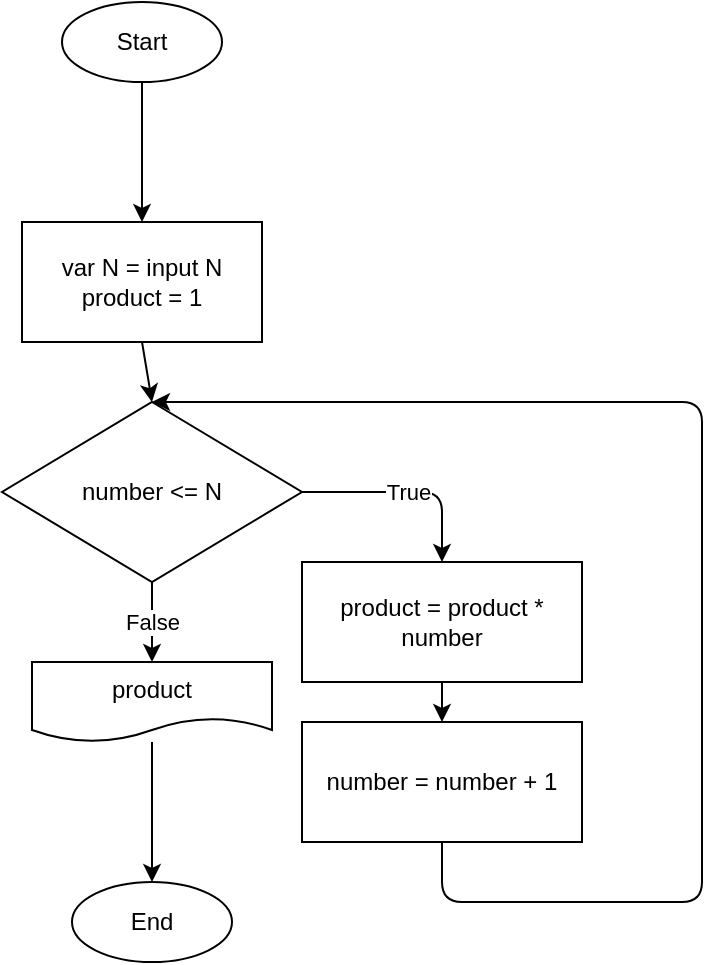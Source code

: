 <mxfile>
    <diagram id="Bq866cSpQpZ-n8o7ZRt1" name="Page-1">
        <mxGraphModel dx="454" dy="221" grid="1" gridSize="10" guides="1" tooltips="1" connect="1" arrows="1" fold="1" page="1" pageScale="1" pageWidth="850" pageHeight="1100" math="0" shadow="0">
            <root>
                <mxCell id="0"/>
                <mxCell id="1" parent="0"/>
                <mxCell id="4" value="" style="edgeStyle=none;html=1;" edge="1" parent="1" source="2" target="3">
                    <mxGeometry relative="1" as="geometry"/>
                </mxCell>
                <mxCell id="2" value="Start" style="ellipse;whiteSpace=wrap;html=1;" vertex="1" parent="1">
                    <mxGeometry x="190" y="20" width="80" height="40" as="geometry"/>
                </mxCell>
                <mxCell id="17" style="edgeStyle=none;html=1;exitX=0.5;exitY=1;exitDx=0;exitDy=0;entryX=0.5;entryY=0;entryDx=0;entryDy=0;" edge="1" parent="1" source="3" target="5">
                    <mxGeometry relative="1" as="geometry"/>
                </mxCell>
                <mxCell id="3" value="var N = input N&lt;br&gt;product = 1" style="whiteSpace=wrap;html=1;" vertex="1" parent="1">
                    <mxGeometry x="170" y="130" width="120" height="60" as="geometry"/>
                </mxCell>
                <mxCell id="7" value="True" style="edgeStyle=none;html=1;exitX=1;exitY=0.5;exitDx=0;exitDy=0;entryX=0.5;entryY=0;entryDx=0;entryDy=0;" edge="1" parent="1" source="5" target="6">
                    <mxGeometry relative="1" as="geometry">
                        <Array as="points">
                            <mxPoint x="380" y="265"/>
                        </Array>
                    </mxGeometry>
                </mxCell>
                <mxCell id="13" value="False" style="edgeStyle=none;html=1;exitX=0.5;exitY=1;exitDx=0;exitDy=0;entryX=0.5;entryY=0;entryDx=0;entryDy=0;" edge="1" parent="1" source="5" target="11">
                    <mxGeometry relative="1" as="geometry"/>
                </mxCell>
                <mxCell id="5" value="number &amp;lt;= N" style="rhombus;whiteSpace=wrap;html=1;" vertex="1" parent="1">
                    <mxGeometry x="160" y="220" width="150" height="90" as="geometry"/>
                </mxCell>
                <mxCell id="10" style="edgeStyle=none;html=1;exitX=0.5;exitY=1;exitDx=0;exitDy=0;entryX=0.5;entryY=0;entryDx=0;entryDy=0;" edge="1" parent="1" source="6" target="9">
                    <mxGeometry relative="1" as="geometry"/>
                </mxCell>
                <mxCell id="6" value="product = product * number" style="rounded=0;whiteSpace=wrap;html=1;" vertex="1" parent="1">
                    <mxGeometry x="310" y="300" width="140" height="60" as="geometry"/>
                </mxCell>
                <mxCell id="15" style="edgeStyle=none;html=1;exitX=0.5;exitY=1;exitDx=0;exitDy=0;entryX=0.5;entryY=0;entryDx=0;entryDy=0;" edge="1" parent="1" source="9" target="5">
                    <mxGeometry relative="1" as="geometry">
                        <mxPoint x="235" y="210" as="targetPoint"/>
                        <Array as="points">
                            <mxPoint x="380" y="470"/>
                            <mxPoint x="510" y="470"/>
                            <mxPoint x="510" y="380"/>
                            <mxPoint x="510" y="220"/>
                            <mxPoint x="370" y="220"/>
                        </Array>
                    </mxGeometry>
                </mxCell>
                <mxCell id="9" value="number = number + 1" style="rounded=0;whiteSpace=wrap;html=1;" vertex="1" parent="1">
                    <mxGeometry x="310" y="380" width="140" height="60" as="geometry"/>
                </mxCell>
                <mxCell id="14" style="edgeStyle=none;html=1;entryX=0.5;entryY=0;entryDx=0;entryDy=0;" edge="1" parent="1" source="11" target="12">
                    <mxGeometry relative="1" as="geometry"/>
                </mxCell>
                <mxCell id="11" value="product" style="shape=document;whiteSpace=wrap;html=1;boundedLbl=1;" vertex="1" parent="1">
                    <mxGeometry x="175" y="350" width="120" height="40" as="geometry"/>
                </mxCell>
                <mxCell id="12" value="End" style="ellipse;whiteSpace=wrap;html=1;" vertex="1" parent="1">
                    <mxGeometry x="195" y="460" width="80" height="40" as="geometry"/>
                </mxCell>
            </root>
        </mxGraphModel>
    </diagram>
</mxfile>